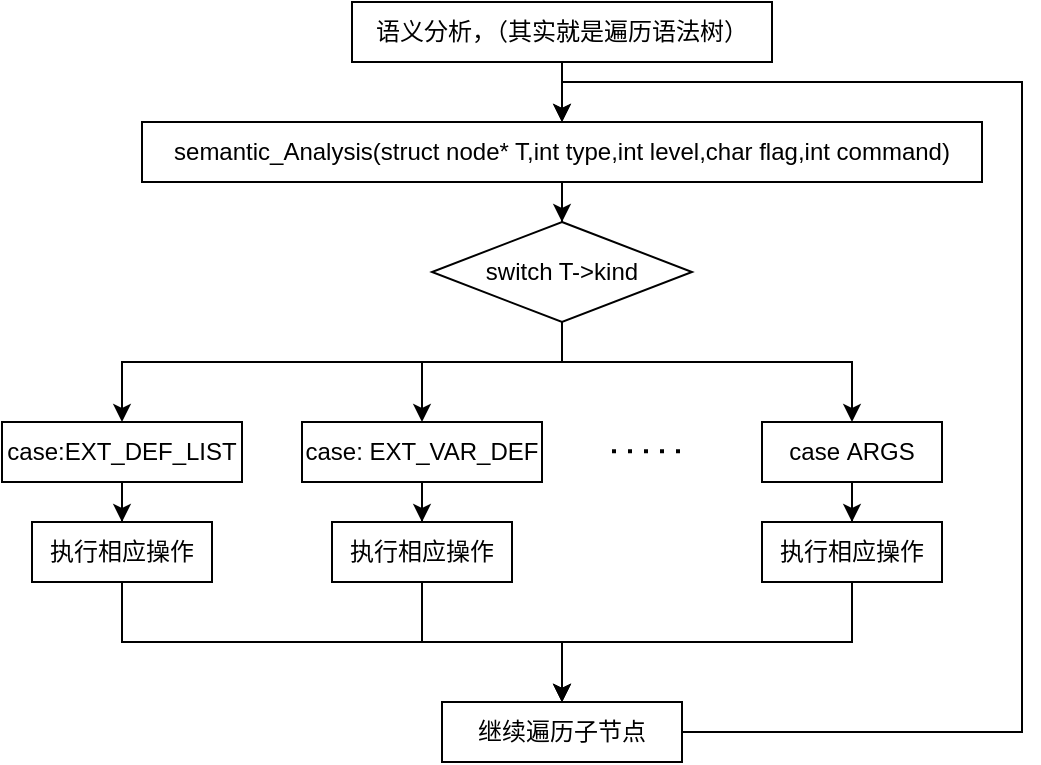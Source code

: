 <mxfile version="14.0.5" type="github">
  <diagram id="1LNri8jvTjA_DsEyjVDy" name="第 1 页">
    <mxGraphModel dx="631" dy="568" grid="1" gridSize="10" guides="1" tooltips="1" connect="1" arrows="1" fold="1" page="1" pageScale="1" pageWidth="2336" pageHeight="1654" math="0" shadow="0">
      <root>
        <mxCell id="0" />
        <mxCell id="1" parent="0" />
        <mxCell id="LysfhLtWN7XJu4vFpzCQ-6" style="edgeStyle=orthogonalEdgeStyle;rounded=0;orthogonalLoop=1;jettySize=auto;html=1;" edge="1" parent="1" source="LysfhLtWN7XJu4vFpzCQ-2" target="LysfhLtWN7XJu4vFpzCQ-5">
          <mxGeometry relative="1" as="geometry" />
        </mxCell>
        <mxCell id="LysfhLtWN7XJu4vFpzCQ-2" value="semantic_Analysis(struct node* T,int type,int level,char flag,int command)" style="rounded=0;whiteSpace=wrap;html=1;" vertex="1" parent="1">
          <mxGeometry x="180" y="200" width="420" height="30" as="geometry" />
        </mxCell>
        <mxCell id="LysfhLtWN7XJu4vFpzCQ-4" style="edgeStyle=orthogonalEdgeStyle;rounded=0;orthogonalLoop=1;jettySize=auto;html=1;" edge="1" parent="1" source="LysfhLtWN7XJu4vFpzCQ-3" target="LysfhLtWN7XJu4vFpzCQ-2">
          <mxGeometry relative="1" as="geometry" />
        </mxCell>
        <mxCell id="LysfhLtWN7XJu4vFpzCQ-3" value="语义分析，（其实就是遍历语法树）" style="rounded=0;whiteSpace=wrap;html=1;" vertex="1" parent="1">
          <mxGeometry x="285" y="140" width="210" height="30" as="geometry" />
        </mxCell>
        <mxCell id="LysfhLtWN7XJu4vFpzCQ-13" style="edgeStyle=orthogonalEdgeStyle;rounded=0;orthogonalLoop=1;jettySize=auto;html=1;" edge="1" parent="1" source="LysfhLtWN7XJu4vFpzCQ-5" target="LysfhLtWN7XJu4vFpzCQ-7">
          <mxGeometry relative="1" as="geometry">
            <Array as="points">
              <mxPoint x="390" y="320" />
              <mxPoint x="170" y="320" />
            </Array>
          </mxGeometry>
        </mxCell>
        <mxCell id="LysfhLtWN7XJu4vFpzCQ-14" style="edgeStyle=orthogonalEdgeStyle;rounded=0;orthogonalLoop=1;jettySize=auto;html=1;" edge="1" parent="1" source="LysfhLtWN7XJu4vFpzCQ-5" target="LysfhLtWN7XJu4vFpzCQ-8">
          <mxGeometry relative="1" as="geometry">
            <Array as="points">
              <mxPoint x="390" y="320" />
              <mxPoint x="320" y="320" />
            </Array>
          </mxGeometry>
        </mxCell>
        <mxCell id="LysfhLtWN7XJu4vFpzCQ-15" style="edgeStyle=orthogonalEdgeStyle;rounded=0;orthogonalLoop=1;jettySize=auto;html=1;" edge="1" parent="1" source="LysfhLtWN7XJu4vFpzCQ-5" target="LysfhLtWN7XJu4vFpzCQ-11">
          <mxGeometry relative="1" as="geometry">
            <Array as="points">
              <mxPoint x="390" y="320" />
              <mxPoint x="535" y="320" />
            </Array>
          </mxGeometry>
        </mxCell>
        <mxCell id="LysfhLtWN7XJu4vFpzCQ-5" value="switch T-&amp;gt;kind" style="rhombus;whiteSpace=wrap;html=1;" vertex="1" parent="1">
          <mxGeometry x="325" y="250" width="130" height="50" as="geometry" />
        </mxCell>
        <mxCell id="LysfhLtWN7XJu4vFpzCQ-26" style="edgeStyle=orthogonalEdgeStyle;rounded=0;orthogonalLoop=1;jettySize=auto;html=1;" edge="1" parent="1" source="LysfhLtWN7XJu4vFpzCQ-7" target="LysfhLtWN7XJu4vFpzCQ-16">
          <mxGeometry relative="1" as="geometry" />
        </mxCell>
        <mxCell id="LysfhLtWN7XJu4vFpzCQ-7" value="case:EXT_DEF_LIST" style="rounded=0;whiteSpace=wrap;html=1;" vertex="1" parent="1">
          <mxGeometry x="110" y="350" width="120" height="30" as="geometry" />
        </mxCell>
        <mxCell id="LysfhLtWN7XJu4vFpzCQ-27" style="edgeStyle=orthogonalEdgeStyle;rounded=0;orthogonalLoop=1;jettySize=auto;html=1;" edge="1" parent="1" source="LysfhLtWN7XJu4vFpzCQ-8" target="LysfhLtWN7XJu4vFpzCQ-24">
          <mxGeometry relative="1" as="geometry" />
        </mxCell>
        <mxCell id="LysfhLtWN7XJu4vFpzCQ-8" value="case: EXT_VAR_DEF" style="whiteSpace=wrap;html=1;" vertex="1" parent="1">
          <mxGeometry x="260" y="350" width="120" height="30" as="geometry" />
        </mxCell>
        <mxCell id="LysfhLtWN7XJu4vFpzCQ-10" value="" style="endArrow=none;dashed=1;html=1;dashPattern=1 3;strokeWidth=2;" edge="1" parent="1">
          <mxGeometry width="50" height="50" relative="1" as="geometry">
            <mxPoint x="415" y="364.58" as="sourcePoint" />
            <mxPoint x="455" y="364.58" as="targetPoint" />
          </mxGeometry>
        </mxCell>
        <mxCell id="LysfhLtWN7XJu4vFpzCQ-28" style="edgeStyle=orthogonalEdgeStyle;rounded=0;orthogonalLoop=1;jettySize=auto;html=1;" edge="1" parent="1" source="LysfhLtWN7XJu4vFpzCQ-11" target="LysfhLtWN7XJu4vFpzCQ-25">
          <mxGeometry relative="1" as="geometry" />
        </mxCell>
        <mxCell id="LysfhLtWN7XJu4vFpzCQ-11" value="case&amp;nbsp;ARGS" style="whiteSpace=wrap;html=1;" vertex="1" parent="1">
          <mxGeometry x="490" y="350" width="90" height="30" as="geometry" />
        </mxCell>
        <mxCell id="LysfhLtWN7XJu4vFpzCQ-30" style="edgeStyle=orthogonalEdgeStyle;rounded=0;orthogonalLoop=1;jettySize=auto;html=1;" edge="1" parent="1" source="LysfhLtWN7XJu4vFpzCQ-16" target="LysfhLtWN7XJu4vFpzCQ-29">
          <mxGeometry relative="1" as="geometry">
            <Array as="points">
              <mxPoint x="170" y="460" />
              <mxPoint x="390" y="460" />
            </Array>
          </mxGeometry>
        </mxCell>
        <mxCell id="LysfhLtWN7XJu4vFpzCQ-16" value="执行相应操作" style="rounded=0;whiteSpace=wrap;html=1;" vertex="1" parent="1">
          <mxGeometry x="125" y="400" width="90" height="30" as="geometry" />
        </mxCell>
        <mxCell id="LysfhLtWN7XJu4vFpzCQ-31" style="edgeStyle=orthogonalEdgeStyle;rounded=0;orthogonalLoop=1;jettySize=auto;html=1;" edge="1" parent="1" source="LysfhLtWN7XJu4vFpzCQ-24" target="LysfhLtWN7XJu4vFpzCQ-29">
          <mxGeometry relative="1" as="geometry">
            <Array as="points">
              <mxPoint x="320" y="460" />
              <mxPoint x="390" y="460" />
            </Array>
          </mxGeometry>
        </mxCell>
        <mxCell id="LysfhLtWN7XJu4vFpzCQ-24" value="执行相应操作" style="rounded=0;whiteSpace=wrap;html=1;" vertex="1" parent="1">
          <mxGeometry x="275" y="400" width="90" height="30" as="geometry" />
        </mxCell>
        <mxCell id="LysfhLtWN7XJu4vFpzCQ-32" style="edgeStyle=orthogonalEdgeStyle;rounded=0;orthogonalLoop=1;jettySize=auto;html=1;" edge="1" parent="1" source="LysfhLtWN7XJu4vFpzCQ-25" target="LysfhLtWN7XJu4vFpzCQ-29">
          <mxGeometry relative="1" as="geometry">
            <Array as="points">
              <mxPoint x="535" y="460" />
              <mxPoint x="390" y="460" />
            </Array>
          </mxGeometry>
        </mxCell>
        <mxCell id="LysfhLtWN7XJu4vFpzCQ-25" value="执行相应操作" style="rounded=0;whiteSpace=wrap;html=1;" vertex="1" parent="1">
          <mxGeometry x="490" y="400" width="90" height="30" as="geometry" />
        </mxCell>
        <mxCell id="LysfhLtWN7XJu4vFpzCQ-33" style="edgeStyle=orthogonalEdgeStyle;rounded=0;orthogonalLoop=1;jettySize=auto;html=1;entryX=0.5;entryY=0;entryDx=0;entryDy=0;" edge="1" parent="1" source="LysfhLtWN7XJu4vFpzCQ-29" target="LysfhLtWN7XJu4vFpzCQ-2">
          <mxGeometry relative="1" as="geometry">
            <Array as="points">
              <mxPoint x="620" y="505" />
              <mxPoint x="620" y="180" />
              <mxPoint x="390" y="180" />
            </Array>
          </mxGeometry>
        </mxCell>
        <mxCell id="LysfhLtWN7XJu4vFpzCQ-29" value="继续遍历子节点" style="rounded=0;whiteSpace=wrap;html=1;" vertex="1" parent="1">
          <mxGeometry x="330" y="490" width="120" height="30" as="geometry" />
        </mxCell>
      </root>
    </mxGraphModel>
  </diagram>
</mxfile>
